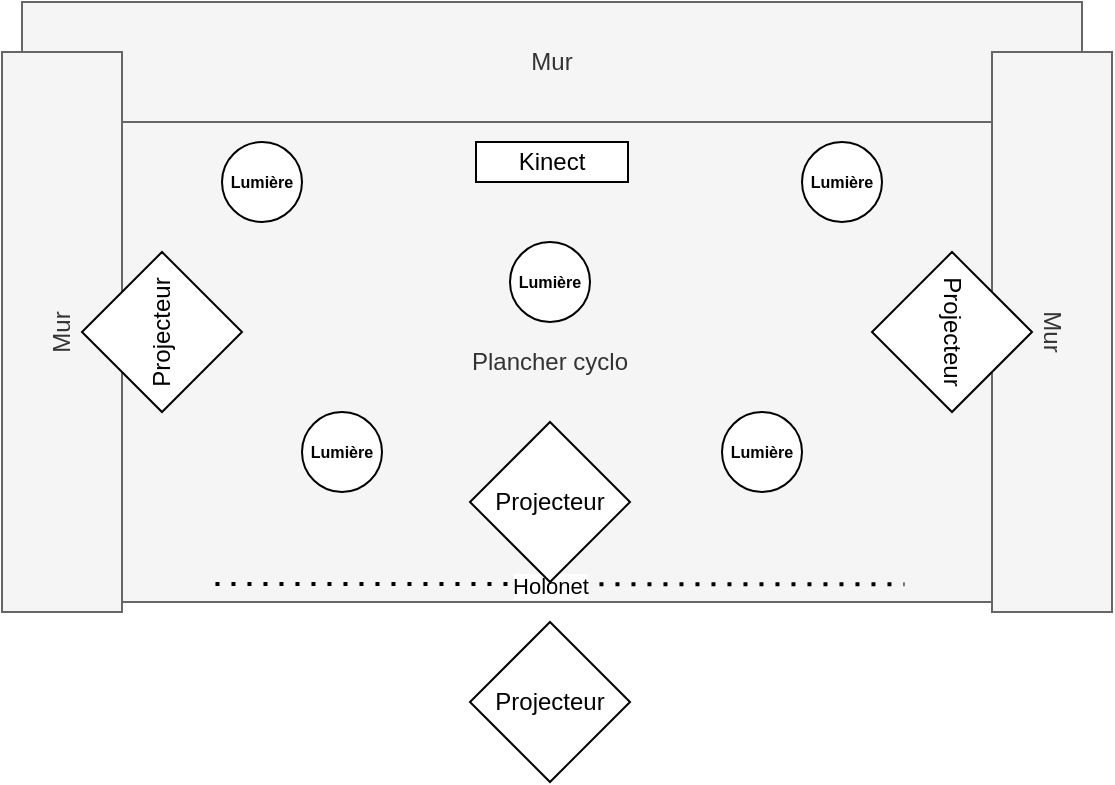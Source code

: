 <mxfile version="21.8.2" type="github">
  <diagram name="Page-1" id="RdOXuFaq76BCIT3ALGRz">
    <mxGraphModel dx="1430" dy="539" grid="1" gridSize="10" guides="1" tooltips="1" connect="1" arrows="1" fold="1" page="1" pageScale="1" pageWidth="827" pageHeight="1169" math="0" shadow="0">
      <root>
        <mxCell id="0" />
        <mxCell id="1" parent="0" />
        <mxCell id="kFcPjkttbgYpTo4ctDLY-1" value="Plancher cyclo" style="rounded=0;whiteSpace=wrap;html=1;fillColor=#f5f5f5;fontColor=#333333;strokeColor=#666666;" vertex="1" parent="1">
          <mxGeometry x="189" y="120" width="450" height="240" as="geometry" />
        </mxCell>
        <mxCell id="kFcPjkttbgYpTo4ctDLY-2" value="Mur" style="rounded=0;whiteSpace=wrap;html=1;fillColor=#f5f5f5;fontColor=#333333;strokeColor=#666666;" vertex="1" parent="1">
          <mxGeometry x="150" y="60" width="530" height="60" as="geometry" />
        </mxCell>
        <mxCell id="kFcPjkttbgYpTo4ctDLY-3" value="Mur" style="rounded=0;whiteSpace=wrap;html=1;rotation=90;fillColor=#f5f5f5;fontColor=#333333;strokeColor=#666666;" vertex="1" parent="1">
          <mxGeometry x="525" y="195" width="280" height="60" as="geometry" />
        </mxCell>
        <mxCell id="kFcPjkttbgYpTo4ctDLY-4" value="Mur" style="rounded=0;whiteSpace=wrap;html=1;rotation=-90;fillColor=#f5f5f5;fontColor=#333333;strokeColor=#666666;" vertex="1" parent="1">
          <mxGeometry x="30" y="195" width="280" height="60" as="geometry" />
        </mxCell>
        <mxCell id="kFcPjkttbgYpTo4ctDLY-5" value="" style="endArrow=none;dashed=1;html=1;dashPattern=1 3;strokeWidth=2;rounded=0;entryX=0.818;entryY=1.05;entryDx=0;entryDy=0;entryPerimeter=0;" edge="1" parent="1">
          <mxGeometry width="50" height="50" relative="1" as="geometry">
            <mxPoint x="246.74" y="351" as="sourcePoint" />
            <mxPoint x="591.25" y="351.12" as="targetPoint" />
          </mxGeometry>
        </mxCell>
        <mxCell id="kFcPjkttbgYpTo4ctDLY-7" value="Holonet" style="edgeLabel;html=1;align=center;verticalAlign=middle;resizable=0;points=[];" vertex="1" connectable="0" parent="kFcPjkttbgYpTo4ctDLY-5">
          <mxGeometry x="0.092" y="-1" relative="1" as="geometry">
            <mxPoint x="-21" as="offset" />
          </mxGeometry>
        </mxCell>
        <mxCell id="kFcPjkttbgYpTo4ctDLY-8" value="Projecteur" style="rhombus;whiteSpace=wrap;html=1;" vertex="1" parent="1">
          <mxGeometry x="374" y="270" width="80" height="80" as="geometry" />
        </mxCell>
        <mxCell id="kFcPjkttbgYpTo4ctDLY-9" value="Projecteur" style="rhombus;whiteSpace=wrap;html=1;rotation=90;" vertex="1" parent="1">
          <mxGeometry x="575" y="185" width="80" height="80" as="geometry" />
        </mxCell>
        <mxCell id="kFcPjkttbgYpTo4ctDLY-10" value="Projecteur" style="rhombus;whiteSpace=wrap;html=1;rotation=-90;" vertex="1" parent="1">
          <mxGeometry x="180" y="185" width="80" height="80" as="geometry" />
        </mxCell>
        <mxCell id="kFcPjkttbgYpTo4ctDLY-17" value="Projecteur" style="rhombus;whiteSpace=wrap;html=1;" vertex="1" parent="1">
          <mxGeometry x="374" y="370" width="80" height="80" as="geometry" />
        </mxCell>
        <mxCell id="kFcPjkttbgYpTo4ctDLY-18" value="Kinect" style="rounded=0;whiteSpace=wrap;html=1;" vertex="1" parent="1">
          <mxGeometry x="377" y="130" width="76" height="20" as="geometry" />
        </mxCell>
        <mxCell id="kFcPjkttbgYpTo4ctDLY-19" value="&lt;h6&gt;Lumière&lt;/h6&gt;" style="ellipse;whiteSpace=wrap;html=1;aspect=fixed;" vertex="1" parent="1">
          <mxGeometry x="250" y="130" width="40" height="40" as="geometry" />
        </mxCell>
        <mxCell id="kFcPjkttbgYpTo4ctDLY-20" value="&lt;h6&gt;Lumière&lt;/h6&gt;" style="ellipse;whiteSpace=wrap;html=1;aspect=fixed;" vertex="1" parent="1">
          <mxGeometry x="540" y="130" width="40" height="40" as="geometry" />
        </mxCell>
        <mxCell id="kFcPjkttbgYpTo4ctDLY-21" value="&lt;h6&gt;Lumière&lt;/h6&gt;" style="ellipse;whiteSpace=wrap;html=1;aspect=fixed;" vertex="1" parent="1">
          <mxGeometry x="394" y="180" width="40" height="40" as="geometry" />
        </mxCell>
        <mxCell id="kFcPjkttbgYpTo4ctDLY-22" value="&lt;h6&gt;Lumière&lt;/h6&gt;" style="ellipse;whiteSpace=wrap;html=1;aspect=fixed;" vertex="1" parent="1">
          <mxGeometry x="290" y="265" width="40" height="40" as="geometry" />
        </mxCell>
        <mxCell id="kFcPjkttbgYpTo4ctDLY-23" value="&lt;h6&gt;Lumière&lt;/h6&gt;" style="ellipse;whiteSpace=wrap;html=1;aspect=fixed;" vertex="1" parent="1">
          <mxGeometry x="500" y="265" width="40" height="40" as="geometry" />
        </mxCell>
      </root>
    </mxGraphModel>
  </diagram>
</mxfile>
